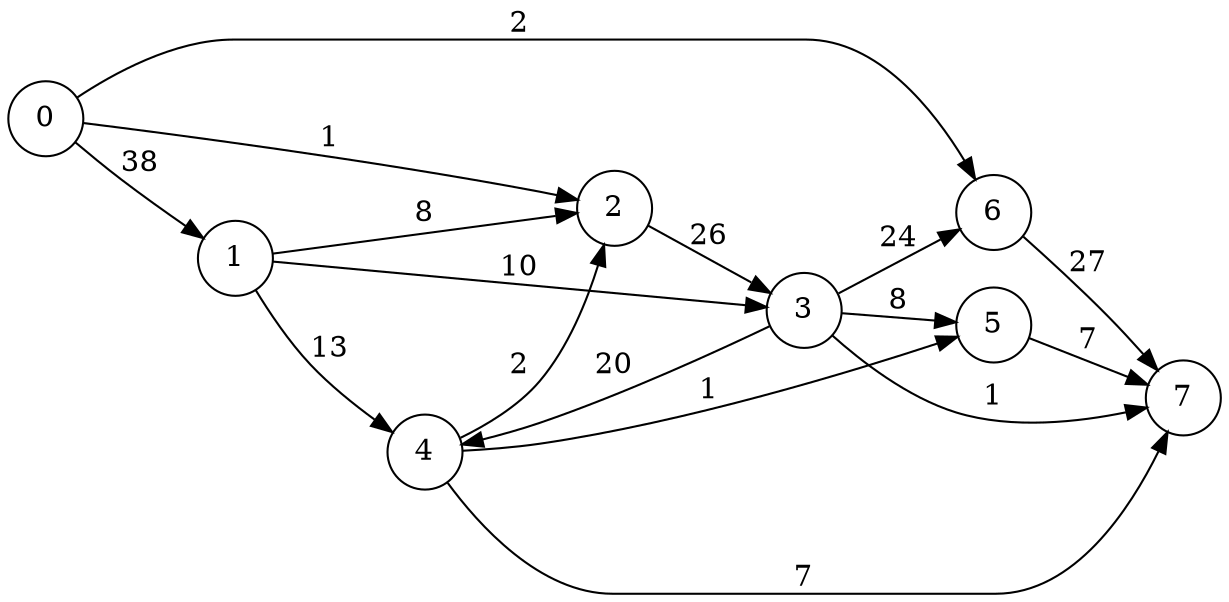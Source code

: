 digraph finite_state_machine {
	rankdir=LR;
	node [shape = circle];
	4 -> 2 [ label = "2" ];
	4 -> 7 [ label = "7" ];
	4 -> 5 [ label = "1" ];
	0 -> 6 [ label = "2" ];
	0 -> 1 [ label = "38" ];
	0 -> 2 [ label = "1" ];
	3 -> 6 [ label = "24" ];
	3 -> 7 [ label = "1" ];
	3 -> 4 [ label = "20" ];
	3 -> 5 [ label = "8" ];
	6 -> 7 [ label = "27" ];
	5 -> 7 [ label = "7" ];
	1 -> 2 [ label = "8" ];
	1 -> 3 [ label = "10" ];
	1 -> 4 [ label = "13" ];
	2 -> 3 [ label = "26" ];
}

